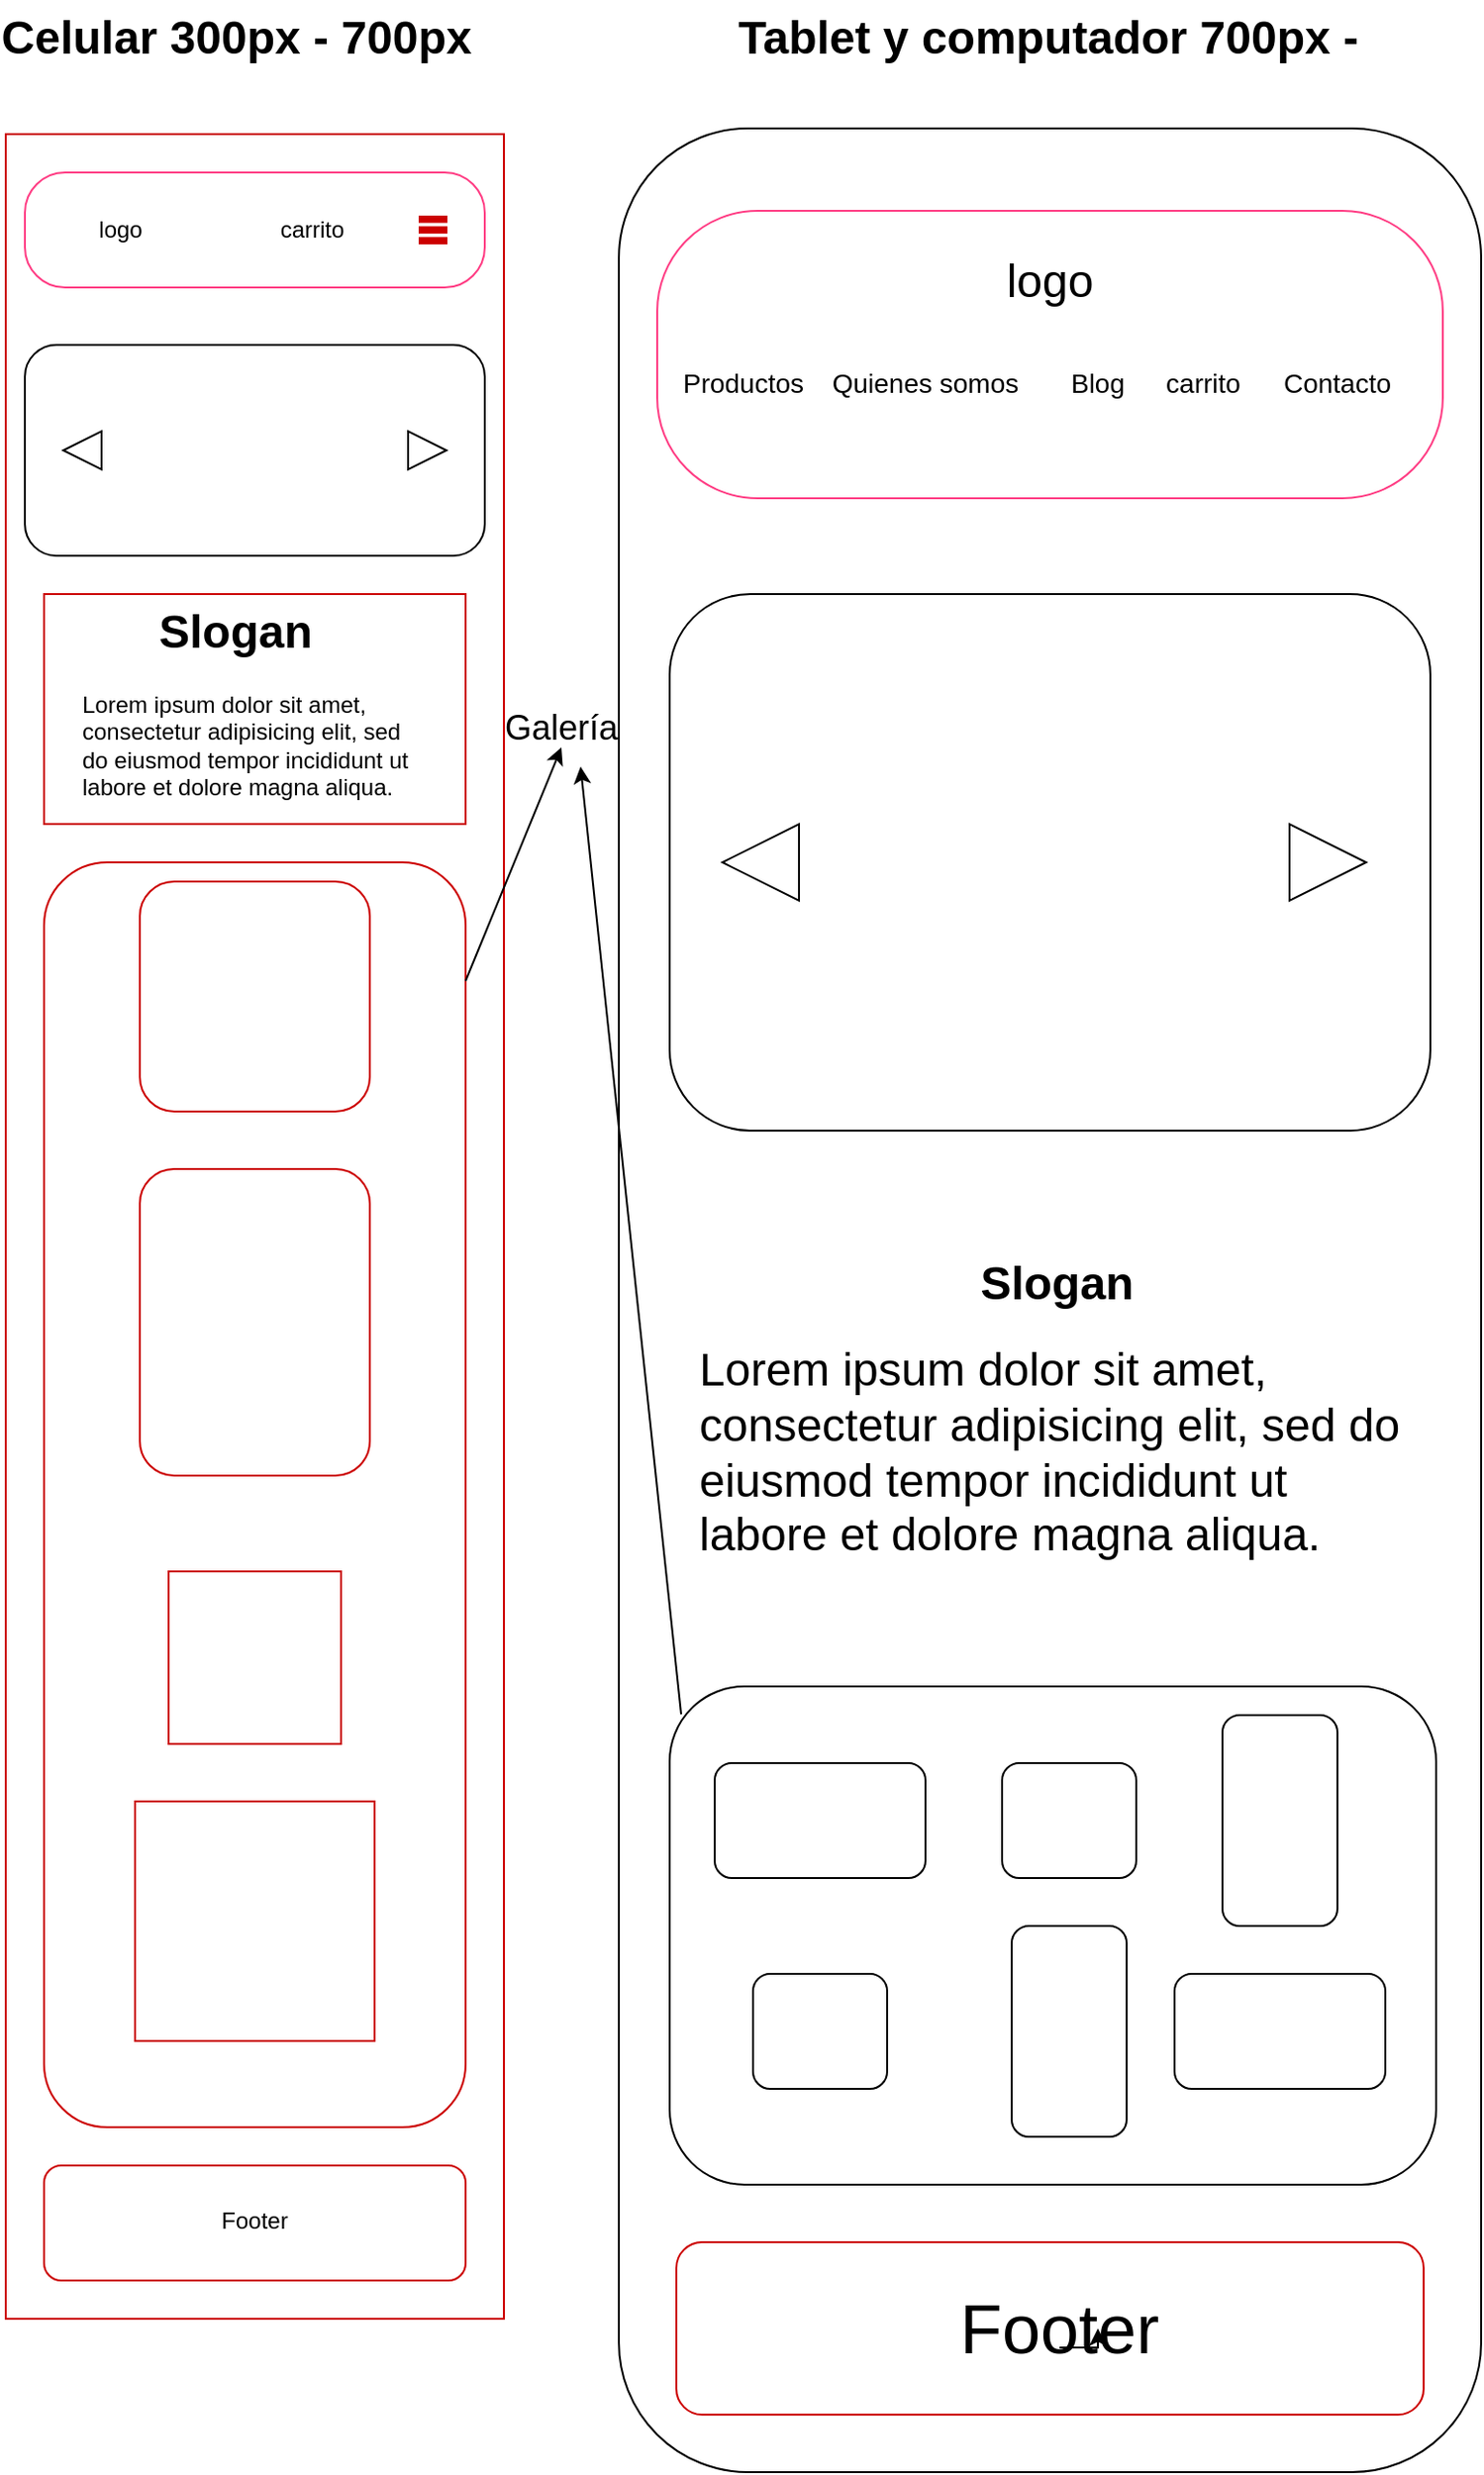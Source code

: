 <mxfile version="13.1.3" type="github">
  <diagram id="THPSRGsQop3PX9e4Uymi" name="Page-1">
    <mxGraphModel dx="1157" dy="600" grid="1" gridSize="10" guides="1" tooltips="1" connect="1" arrows="1" fold="1" page="1" pageScale="1" pageWidth="827" pageHeight="1169" math="0" shadow="0">
      <root>
        <mxCell id="0" />
        <mxCell id="1" parent="0" />
        <mxCell id="l3Q6PpPCziIq4NBjd-yP-11" value="" style="rounded=0;whiteSpace=wrap;html=1;strokeColor=#CC0000;gradientColor=none;" parent="1" vertex="1">
          <mxGeometry x="40" y="90" width="260" height="1140" as="geometry" />
        </mxCell>
        <mxCell id="SKLjpIydk1iUgqQTPu1M-3" value="" style="rounded=1;whiteSpace=wrap;html=1;strokeColor=#FF3D84;arcSize=35;" parent="1" vertex="1">
          <mxGeometry x="50" y="110" width="240" height="60" as="geometry" />
        </mxCell>
        <mxCell id="SKLjpIydk1iUgqQTPu1M-6" value="" style="shape=parallelMarker;direction=south;html=1;outlineConnect=0;strokeColor=#CC0000;fillColor=#f8cecc;" parent="1" vertex="1">
          <mxGeometry x="256" y="133" width="14" height="14" as="geometry" />
        </mxCell>
        <mxCell id="l3Q6PpPCziIq4NBjd-yP-1" value="" style="rounded=1;whiteSpace=wrap;html=1;" parent="1" vertex="1">
          <mxGeometry x="50" y="200" width="240" height="110" as="geometry" />
        </mxCell>
        <mxCell id="l3Q6PpPCziIq4NBjd-yP-3" value="" style="html=1;shadow=0;dashed=0;align=center;verticalAlign=middle;shape=mxgraph.arrows2.arrow;dy=0.6;dx=40;flipH=1;notch=0;" parent="1" vertex="1">
          <mxGeometry x="70" y="245" width="20" height="20" as="geometry" />
        </mxCell>
        <mxCell id="l3Q6PpPCziIq4NBjd-yP-6" value="" style="html=1;shadow=0;dashed=0;align=center;verticalAlign=middle;shape=mxgraph.arrows2.arrow;dy=0.6;dx=40;flipH=1;notch=0;rotation=-180;" parent="1" vertex="1">
          <mxGeometry x="250" y="245" width="20" height="20" as="geometry" />
        </mxCell>
        <mxCell id="l3Q6PpPCziIq4NBjd-yP-13" value="Celular 300px - 700px" style="text;strokeColor=none;fillColor=none;html=1;fontSize=24;fontStyle=1;verticalAlign=middle;align=center;" parent="1" vertex="1">
          <mxGeometry x="110" y="20" width="100" height="40" as="geometry" />
        </mxCell>
        <mxCell id="l3Q6PpPCziIq4NBjd-yP-14" value="carrito" style="text;html=1;strokeColor=none;fillColor=none;align=center;verticalAlign=middle;whiteSpace=wrap;rounded=0;" parent="1" vertex="1">
          <mxGeometry x="180" y="130" width="40" height="20" as="geometry" />
        </mxCell>
        <mxCell id="l3Q6PpPCziIq4NBjd-yP-15" value="logo" style="text;html=1;strokeColor=none;fillColor=none;align=center;verticalAlign=middle;whiteSpace=wrap;rounded=0;" parent="1" vertex="1">
          <mxGeometry x="80" y="130" width="40" height="20" as="geometry" />
        </mxCell>
        <mxCell id="l3Q6PpPCziIq4NBjd-yP-18" value="" style="rounded=0;whiteSpace=wrap;html=1;strokeColor=#CC0000;gradientColor=none;" parent="1" vertex="1">
          <mxGeometry x="60" y="330" width="220" height="120" as="geometry" />
        </mxCell>
        <mxCell id="l3Q6PpPCziIq4NBjd-yP-19" value="&lt;h1&gt;&amp;nbsp; &amp;nbsp; &amp;nbsp; Slogan&lt;/h1&gt;&lt;p&gt;Lorem ipsum dolor sit amet, consectetur adipisicing elit, sed do eiusmod tempor incididunt ut labore et dolore magna aliqua.&lt;/p&gt;" style="text;html=1;strokeColor=none;fillColor=none;spacing=5;spacingTop=-20;whiteSpace=wrap;overflow=hidden;rounded=0;" parent="1" vertex="1">
          <mxGeometry x="75" y="330" width="190" height="120" as="geometry" />
        </mxCell>
        <mxCell id="l3Q6PpPCziIq4NBjd-yP-21" value="" style="rounded=1;whiteSpace=wrap;html=1;strokeColor=#CC0000;gradientColor=none;" parent="1" vertex="1">
          <mxGeometry x="60" y="470" width="220" height="660" as="geometry" />
        </mxCell>
        <mxCell id="l3Q6PpPCziIq4NBjd-yP-22" value="" style="whiteSpace=wrap;html=1;aspect=fixed;strokeColor=#CC0000;gradientColor=none;" parent="1" vertex="1">
          <mxGeometry x="125" y="840" width="90" height="90" as="geometry" />
        </mxCell>
        <mxCell id="l3Q6PpPCziIq4NBjd-yP-23" value="" style="rounded=1;whiteSpace=wrap;html=1;strokeColor=#CC0000;gradientColor=none;direction=south;" parent="1" vertex="1">
          <mxGeometry x="110" y="480" width="120" height="120" as="geometry" />
        </mxCell>
        <mxCell id="l3Q6PpPCziIq4NBjd-yP-24" value="" style="whiteSpace=wrap;html=1;aspect=fixed;strokeColor=#CC0000;gradientColor=none;" parent="1" vertex="1">
          <mxGeometry x="107.5" y="960" width="125" height="125" as="geometry" />
        </mxCell>
        <mxCell id="l3Q6PpPCziIq4NBjd-yP-25" value="" style="rounded=1;whiteSpace=wrap;html=1;strokeColor=#CC0000;gradientColor=none;direction=south;" parent="1" vertex="1">
          <mxGeometry x="110" y="630" width="120" height="160" as="geometry" />
        </mxCell>
        <mxCell id="l3Q6PpPCziIq4NBjd-yP-30" value="" style="endArrow=classic;html=1;entryX=0.5;entryY=1;entryDx=0;entryDy=0;" parent="1" source="l3Q6PpPCziIq4NBjd-yP-21" edge="1" target="l3Q6PpPCziIq4NBjd-yP-31">
          <mxGeometry width="50" height="50" relative="1" as="geometry">
            <mxPoint x="370" y="560" as="sourcePoint" />
            <mxPoint x="360" y="430" as="targetPoint" />
          </mxGeometry>
        </mxCell>
        <mxCell id="l3Q6PpPCziIq4NBjd-yP-31" value="&lt;font style=&quot;font-size: 18px&quot;&gt;Galería&lt;/font&gt;" style="text;html=1;strokeColor=none;fillColor=none;align=center;verticalAlign=middle;whiteSpace=wrap;rounded=0;" parent="1" vertex="1">
          <mxGeometry x="310" y="390" width="40" height="20" as="geometry" />
        </mxCell>
        <mxCell id="l3Q6PpPCziIq4NBjd-yP-32" value="" style="rounded=1;whiteSpace=wrap;html=1;strokeColor=#CC0000;gradientColor=none;" parent="1" vertex="1">
          <mxGeometry x="60" y="1150" width="220" height="60" as="geometry" />
        </mxCell>
        <mxCell id="l3Q6PpPCziIq4NBjd-yP-33" value="Footer" style="text;html=1;strokeColor=none;fillColor=none;align=center;verticalAlign=middle;whiteSpace=wrap;rounded=0;" parent="1" vertex="1">
          <mxGeometry x="150" y="1169" width="40" height="20" as="geometry" />
        </mxCell>
        <mxCell id="l3Q6PpPCziIq4NBjd-yP-34" value="Tablet y computador 700px -&amp;nbsp;" style="text;strokeColor=none;fillColor=none;html=1;fontSize=24;fontStyle=1;verticalAlign=middle;align=center;" parent="1" vertex="1">
          <mxGeometry x="536.5" y="20" width="100" height="40" as="geometry" />
        </mxCell>
        <mxCell id="MgB8OqWCWTAbXptHkMxC-3" value="" style="rounded=1;whiteSpace=wrap;html=1;" vertex="1" parent="1">
          <mxGeometry x="360" y="87" width="450" height="1223" as="geometry" />
        </mxCell>
        <mxCell id="MgB8OqWCWTAbXptHkMxC-7" value="" style="rounded=1;whiteSpace=wrap;html=1;strokeColor=#FF3D84;arcSize=35;" vertex="1" parent="1">
          <mxGeometry x="380" y="130" width="410" height="150" as="geometry" />
        </mxCell>
        <mxCell id="MgB8OqWCWTAbXptHkMxC-9" value="&lt;font style=&quot;font-size: 14px&quot;&gt;carrito&lt;/font&gt;" style="text;html=1;strokeColor=none;fillColor=none;align=center;verticalAlign=middle;whiteSpace=wrap;rounded=0;" vertex="1" parent="1">
          <mxGeometry x="640" y="200" width="50" height="40" as="geometry" />
        </mxCell>
        <mxCell id="MgB8OqWCWTAbXptHkMxC-10" value="&lt;font style=&quot;font-size: 24px&quot;&gt;logo&lt;/font&gt;" style="text;html=1;strokeColor=none;fillColor=none;align=center;verticalAlign=middle;whiteSpace=wrap;rounded=0;" vertex="1" parent="1">
          <mxGeometry x="530" y="133" width="110" height="67" as="geometry" />
        </mxCell>
        <mxCell id="MgB8OqWCWTAbXptHkMxC-11" value="&lt;font style=&quot;font-size: 14px&quot;&gt;Contacto&lt;/font&gt;" style="text;html=1;strokeColor=none;fillColor=none;align=center;verticalAlign=middle;whiteSpace=wrap;rounded=0;" vertex="1" parent="1">
          <mxGeometry x="710" y="200" width="50" height="40" as="geometry" />
        </mxCell>
        <mxCell id="MgB8OqWCWTAbXptHkMxC-12" value="&lt;font style=&quot;font-size: 14px&quot;&gt;Productos&lt;/font&gt;" style="text;html=1;strokeColor=none;fillColor=none;align=center;verticalAlign=middle;whiteSpace=wrap;rounded=0;" vertex="1" parent="1">
          <mxGeometry x="400" y="200" width="50" height="40" as="geometry" />
        </mxCell>
        <mxCell id="MgB8OqWCWTAbXptHkMxC-13" value="&lt;font style=&quot;font-size: 14px&quot;&gt;Quienes somos&lt;/font&gt;" style="text;html=1;strokeColor=none;fillColor=none;align=center;verticalAlign=middle;whiteSpace=wrap;rounded=0;" vertex="1" parent="1">
          <mxGeometry x="470" y="200" width="100" height="40" as="geometry" />
        </mxCell>
        <mxCell id="MgB8OqWCWTAbXptHkMxC-14" value="&lt;font style=&quot;font-size: 14px&quot;&gt;Blog&lt;/font&gt;" style="text;html=1;strokeColor=none;fillColor=none;align=center;verticalAlign=middle;whiteSpace=wrap;rounded=0;" vertex="1" parent="1">
          <mxGeometry x="585" y="200" width="50" height="40" as="geometry" />
        </mxCell>
        <mxCell id="MgB8OqWCWTAbXptHkMxC-15" value="" style="rounded=1;whiteSpace=wrap;html=1;" vertex="1" parent="1">
          <mxGeometry x="386.5" y="330" width="397" height="280" as="geometry" />
        </mxCell>
        <mxCell id="MgB8OqWCWTAbXptHkMxC-16" value="" style="html=1;shadow=0;dashed=0;align=center;verticalAlign=middle;shape=mxgraph.arrows2.arrow;dy=0.6;dx=40;flipH=1;notch=0;" vertex="1" parent="1">
          <mxGeometry x="414" y="450" width="40" height="40" as="geometry" />
        </mxCell>
        <mxCell id="MgB8OqWCWTAbXptHkMxC-17" value="" style="html=1;shadow=0;dashed=0;align=center;verticalAlign=middle;shape=mxgraph.arrows2.arrow;dy=0.6;dx=40;flipH=1;notch=0;rotation=-180;" vertex="1" parent="1">
          <mxGeometry x="710" y="450" width="40" height="40" as="geometry" />
        </mxCell>
        <mxCell id="MgB8OqWCWTAbXptHkMxC-18" value="&lt;h1&gt;&lt;font style=&quot;font-size: 24px&quot;&gt;&amp;nbsp; &amp;nbsp; &amp;nbsp; &amp;nbsp; &amp;nbsp; &amp;nbsp; &amp;nbsp; &amp;nbsp; &amp;nbsp; &amp;nbsp; &amp;nbsp; Slogan&lt;/font&gt;&lt;/h1&gt;&lt;p&gt;&lt;font style=&quot;font-size: 24px&quot;&gt;Lorem ipsum dolor sit amet, consectetur adipisicing elit, sed do eiusmod tempor incididunt ut labore et dolore magna aliqua.&lt;/font&gt;&lt;/p&gt;" style="text;html=1;strokeColor=none;fillColor=none;spacing=5;spacingTop=-20;whiteSpace=wrap;overflow=hidden;rounded=0;" vertex="1" parent="1">
          <mxGeometry x="396.5" y="670" width="380" height="190" as="geometry" />
        </mxCell>
        <mxCell id="MgB8OqWCWTAbXptHkMxC-19" value="" style="rounded=1;whiteSpace=wrap;html=1;" vertex="1" parent="1">
          <mxGeometry x="386.5" y="900" width="400" height="260" as="geometry" />
        </mxCell>
        <mxCell id="MgB8OqWCWTAbXptHkMxC-20" value="" style="rounded=1;whiteSpace=wrap;html=1;" vertex="1" parent="1">
          <mxGeometry x="410" y="940" width="110" height="60" as="geometry" />
        </mxCell>
        <mxCell id="MgB8OqWCWTAbXptHkMxC-22" value="" style="rounded=1;whiteSpace=wrap;html=1;" vertex="1" parent="1">
          <mxGeometry x="560" y="940" width="70" height="60" as="geometry" />
        </mxCell>
        <mxCell id="MgB8OqWCWTAbXptHkMxC-23" value="" style="rounded=1;whiteSpace=wrap;html=1;rotation=90;" vertex="1" parent="1">
          <mxGeometry x="650" y="940" width="110" height="60" as="geometry" />
        </mxCell>
        <mxCell id="MgB8OqWCWTAbXptHkMxC-24" value="" style="rounded=1;whiteSpace=wrap;html=1;" vertex="1" parent="1">
          <mxGeometry x="430" y="1050" width="70" height="60" as="geometry" />
        </mxCell>
        <mxCell id="MgB8OqWCWTAbXptHkMxC-25" value="" style="rounded=1;whiteSpace=wrap;html=1;rotation=90;" vertex="1" parent="1">
          <mxGeometry x="540" y="1050" width="110" height="60" as="geometry" />
        </mxCell>
        <mxCell id="MgB8OqWCWTAbXptHkMxC-26" value="" style="rounded=1;whiteSpace=wrap;html=1;" vertex="1" parent="1">
          <mxGeometry x="650" y="1050" width="110" height="60" as="geometry" />
        </mxCell>
        <mxCell id="MgB8OqWCWTAbXptHkMxC-27" value="" style="rounded=1;whiteSpace=wrap;html=1;strokeColor=#CC0000;gradientColor=none;" vertex="1" parent="1">
          <mxGeometry x="390" y="1190" width="390" height="90" as="geometry" />
        </mxCell>
        <mxCell id="MgB8OqWCWTAbXptHkMxC-28" value="&lt;font style=&quot;font-size: 36px&quot;&gt;Footer&lt;/font&gt;" style="text;html=1;strokeColor=none;fillColor=none;align=center;verticalAlign=middle;whiteSpace=wrap;rounded=0;" vertex="1" parent="1">
          <mxGeometry x="570" y="1225" width="40" height="20" as="geometry" />
        </mxCell>
        <mxCell id="MgB8OqWCWTAbXptHkMxC-29" style="edgeStyle=orthogonalEdgeStyle;rounded=0;orthogonalLoop=1;jettySize=auto;html=1;exitX=0.5;exitY=1;exitDx=0;exitDy=0;entryX=1;entryY=0.5;entryDx=0;entryDy=0;" edge="1" parent="1" source="MgB8OqWCWTAbXptHkMxC-28" target="MgB8OqWCWTAbXptHkMxC-28">
          <mxGeometry relative="1" as="geometry" />
        </mxCell>
        <mxCell id="MgB8OqWCWTAbXptHkMxC-30" value="" style="endArrow=classic;html=1;entryX=0.5;entryY=1;entryDx=0;entryDy=0;exitX=0.015;exitY=0.056;exitDx=0;exitDy=0;exitPerimeter=0;" edge="1" parent="1" source="MgB8OqWCWTAbXptHkMxC-19">
          <mxGeometry width="50" height="50" relative="1" as="geometry">
            <mxPoint x="290" y="541.875" as="sourcePoint" />
            <mxPoint x="340" y="420" as="targetPoint" />
          </mxGeometry>
        </mxCell>
      </root>
    </mxGraphModel>
  </diagram>
</mxfile>
